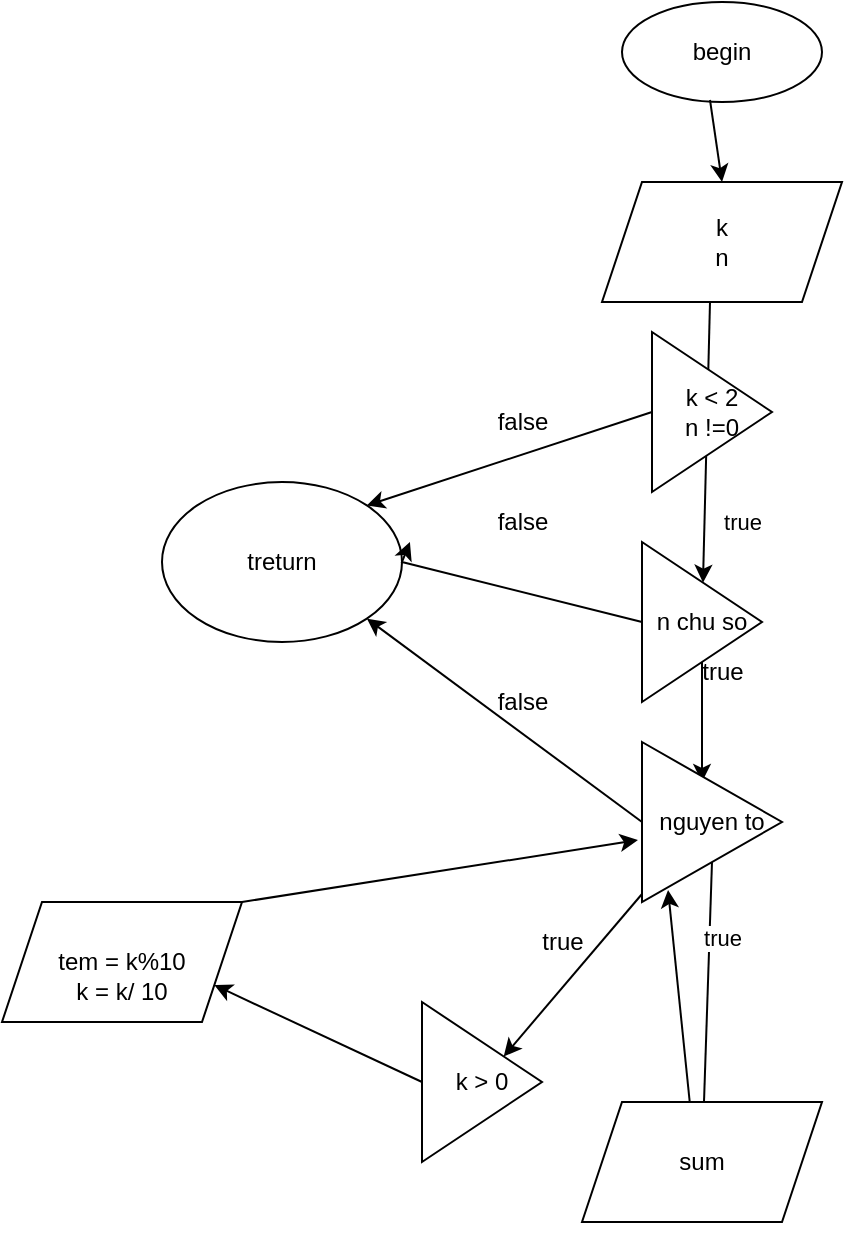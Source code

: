 <mxfile version="20.0.4" type="github">
  <diagram id="Mpy_rAd_3IN7cKNMjPZA" name="Page-1">
    <mxGraphModel dx="1421" dy="796" grid="1" gridSize="10" guides="1" tooltips="1" connect="1" arrows="1" fold="1" page="1" pageScale="1" pageWidth="850" pageHeight="1100" math="0" shadow="0">
      <root>
        <mxCell id="0" />
        <mxCell id="1" parent="0" />
        <mxCell id="m7JIK4brSjCZJ4KhSL0T-1" value="begin" style="ellipse;whiteSpace=wrap;html=1;" vertex="1" parent="1">
          <mxGeometry x="320" y="160" width="100" height="50" as="geometry" />
        </mxCell>
        <mxCell id="m7JIK4brSjCZJ4KhSL0T-2" value="k&lt;br&gt;n" style="shape=parallelogram;perimeter=parallelogramPerimeter;whiteSpace=wrap;html=1;fixedSize=1;" vertex="1" parent="1">
          <mxGeometry x="310" y="250" width="120" height="60" as="geometry" />
        </mxCell>
        <mxCell id="m7JIK4brSjCZJ4KhSL0T-3" value="n chu so" style="triangle;whiteSpace=wrap;html=1;" vertex="1" parent="1">
          <mxGeometry x="330" y="430" width="60" height="80" as="geometry" />
        </mxCell>
        <mxCell id="m7JIK4brSjCZJ4KhSL0T-4" value="" style="endArrow=classic;html=1;rounded=0;exitX=0.45;exitY=1;exitDx=0;exitDy=0;exitPerimeter=0;" edge="1" parent="1" source="m7JIK4brSjCZJ4KhSL0T-2" target="m7JIK4brSjCZJ4KhSL0T-3">
          <mxGeometry width="50" height="50" relative="1" as="geometry">
            <mxPoint x="400" y="430" as="sourcePoint" />
            <mxPoint x="450" y="380" as="targetPoint" />
          </mxGeometry>
        </mxCell>
        <mxCell id="m7JIK4brSjCZJ4KhSL0T-31" value="true" style="edgeLabel;html=1;align=center;verticalAlign=middle;resizable=0;points=[];" vertex="1" connectable="0" parent="m7JIK4brSjCZJ4KhSL0T-4">
          <mxGeometry x="0.41" y="2" relative="1" as="geometry">
            <mxPoint x="16" y="11" as="offset" />
          </mxGeometry>
        </mxCell>
        <mxCell id="m7JIK4brSjCZJ4KhSL0T-5" value="treturn" style="ellipse;whiteSpace=wrap;html=1;" vertex="1" parent="1">
          <mxGeometry x="90" y="400" width="120" height="80" as="geometry" />
        </mxCell>
        <mxCell id="m7JIK4brSjCZJ4KhSL0T-6" value="" style="endArrow=classic;html=1;rounded=0;exitX=0;exitY=0.5;exitDx=0;exitDy=0;entryX=1.033;entryY=0.375;entryDx=0;entryDy=0;entryPerimeter=0;" edge="1" parent="1" source="m7JIK4brSjCZJ4KhSL0T-3" target="m7JIK4brSjCZJ4KhSL0T-5">
          <mxGeometry width="50" height="50" relative="1" as="geometry">
            <mxPoint x="400" y="430" as="sourcePoint" />
            <mxPoint x="450" y="380" as="targetPoint" />
            <Array as="points">
              <mxPoint x="210" y="440" />
            </Array>
          </mxGeometry>
        </mxCell>
        <mxCell id="m7JIK4brSjCZJ4KhSL0T-7" value="" style="endArrow=classic;html=1;rounded=0;exitX=0.5;exitY=1;exitDx=0;exitDy=0;" edge="1" parent="1" source="m7JIK4brSjCZJ4KhSL0T-3">
          <mxGeometry width="50" height="50" relative="1" as="geometry">
            <mxPoint x="400" y="430" as="sourcePoint" />
            <mxPoint x="360" y="550" as="targetPoint" />
          </mxGeometry>
        </mxCell>
        <mxCell id="m7JIK4brSjCZJ4KhSL0T-8" value="nguyen to" style="triangle;whiteSpace=wrap;html=1;" vertex="1" parent="1">
          <mxGeometry x="330" y="530" width="70" height="80" as="geometry" />
        </mxCell>
        <mxCell id="m7JIK4brSjCZJ4KhSL0T-9" value="" style="endArrow=classic;html=1;rounded=0;exitX=0;exitY=0.5;exitDx=0;exitDy=0;entryX=1;entryY=1;entryDx=0;entryDy=0;" edge="1" parent="1" source="m7JIK4brSjCZJ4KhSL0T-8" target="m7JIK4brSjCZJ4KhSL0T-5">
          <mxGeometry width="50" height="50" relative="1" as="geometry">
            <mxPoint x="400" y="430" as="sourcePoint" />
            <mxPoint x="450" y="380" as="targetPoint" />
          </mxGeometry>
        </mxCell>
        <mxCell id="m7JIK4brSjCZJ4KhSL0T-10" value="" style="endArrow=classic;html=1;rounded=0;exitX=0.5;exitY=1;exitDx=0;exitDy=0;startArrow=none;entryX=0.186;entryY=0.925;entryDx=0;entryDy=0;entryPerimeter=0;" edge="1" parent="1" source="m7JIK4brSjCZJ4KhSL0T-12" target="m7JIK4brSjCZJ4KhSL0T-8">
          <mxGeometry width="50" height="50" relative="1" as="geometry">
            <mxPoint x="400" y="430" as="sourcePoint" />
            <mxPoint x="360" y="670" as="targetPoint" />
          </mxGeometry>
        </mxCell>
        <mxCell id="m7JIK4brSjCZJ4KhSL0T-12" value="sum" style="shape=parallelogram;perimeter=parallelogramPerimeter;whiteSpace=wrap;html=1;fixedSize=1;" vertex="1" parent="1">
          <mxGeometry x="300" y="710" width="120" height="60" as="geometry" />
        </mxCell>
        <mxCell id="m7JIK4brSjCZJ4KhSL0T-13" value="" style="endArrow=none;html=1;rounded=0;exitX=0.5;exitY=1;exitDx=0;exitDy=0;" edge="1" parent="1" source="m7JIK4brSjCZJ4KhSL0T-8" target="m7JIK4brSjCZJ4KhSL0T-12">
          <mxGeometry width="50" height="50" relative="1" as="geometry">
            <mxPoint x="365" y="590" as="sourcePoint" />
            <mxPoint x="360" y="670" as="targetPoint" />
          </mxGeometry>
        </mxCell>
        <mxCell id="m7JIK4brSjCZJ4KhSL0T-24" value="true" style="edgeLabel;html=1;align=center;verticalAlign=middle;resizable=0;points=[];" vertex="1" connectable="0" parent="m7JIK4brSjCZJ4KhSL0T-13">
          <mxGeometry x="-0.367" relative="1" as="geometry">
            <mxPoint x="6" as="offset" />
          </mxGeometry>
        </mxCell>
        <mxCell id="m7JIK4brSjCZJ4KhSL0T-17" value="&lt;br&gt;tem = k%10&lt;br&gt;k = k/ 10" style="shape=parallelogram;perimeter=parallelogramPerimeter;whiteSpace=wrap;html=1;fixedSize=1;" vertex="1" parent="1">
          <mxGeometry x="10" y="610" width="120" height="60" as="geometry" />
        </mxCell>
        <mxCell id="m7JIK4brSjCZJ4KhSL0T-18" value="k &amp;gt; 0" style="triangle;whiteSpace=wrap;html=1;" vertex="1" parent="1">
          <mxGeometry x="220" y="660" width="60" height="80" as="geometry" />
        </mxCell>
        <mxCell id="m7JIK4brSjCZJ4KhSL0T-19" value="" style="endArrow=classic;html=1;rounded=0;exitX=0;exitY=0.95;exitDx=0;exitDy=0;exitPerimeter=0;" edge="1" parent="1" source="m7JIK4brSjCZJ4KhSL0T-8" target="m7JIK4brSjCZJ4KhSL0T-18">
          <mxGeometry width="50" height="50" relative="1" as="geometry">
            <mxPoint x="400" y="400" as="sourcePoint" />
            <mxPoint x="450" y="350" as="targetPoint" />
          </mxGeometry>
        </mxCell>
        <mxCell id="m7JIK4brSjCZJ4KhSL0T-20" value="" style="endArrow=classic;html=1;rounded=0;exitX=0;exitY=0.5;exitDx=0;exitDy=0;entryX=1;entryY=0.75;entryDx=0;entryDy=0;" edge="1" parent="1" source="m7JIK4brSjCZJ4KhSL0T-18" target="m7JIK4brSjCZJ4KhSL0T-17">
          <mxGeometry width="50" height="50" relative="1" as="geometry">
            <mxPoint x="400" y="400" as="sourcePoint" />
            <mxPoint x="450" y="350" as="targetPoint" />
          </mxGeometry>
        </mxCell>
        <mxCell id="m7JIK4brSjCZJ4KhSL0T-21" value="" style="endArrow=classic;html=1;rounded=0;exitX=1;exitY=0;exitDx=0;exitDy=0;entryX=-0.029;entryY=0.613;entryDx=0;entryDy=0;entryPerimeter=0;" edge="1" parent="1" source="m7JIK4brSjCZJ4KhSL0T-17" target="m7JIK4brSjCZJ4KhSL0T-8">
          <mxGeometry width="50" height="50" relative="1" as="geometry">
            <mxPoint x="400" y="400" as="sourcePoint" />
            <mxPoint x="450" y="350" as="targetPoint" />
          </mxGeometry>
        </mxCell>
        <mxCell id="m7JIK4brSjCZJ4KhSL0T-22" value="false" style="text;html=1;align=center;verticalAlign=middle;resizable=0;points=[];autosize=1;strokeColor=none;fillColor=none;" vertex="1" parent="1">
          <mxGeometry x="245" y="405" width="50" height="30" as="geometry" />
        </mxCell>
        <mxCell id="m7JIK4brSjCZJ4KhSL0T-23" value="true" style="text;html=1;align=center;verticalAlign=middle;resizable=0;points=[];autosize=1;strokeColor=none;fillColor=none;" vertex="1" parent="1">
          <mxGeometry x="350" y="480" width="40" height="30" as="geometry" />
        </mxCell>
        <mxCell id="m7JIK4brSjCZJ4KhSL0T-25" value="false" style="text;html=1;align=center;verticalAlign=middle;resizable=0;points=[];autosize=1;strokeColor=none;fillColor=none;" vertex="1" parent="1">
          <mxGeometry x="245" y="495" width="50" height="30" as="geometry" />
        </mxCell>
        <mxCell id="m7JIK4brSjCZJ4KhSL0T-26" value="true" style="text;html=1;align=center;verticalAlign=middle;resizable=0;points=[];autosize=1;strokeColor=none;fillColor=none;" vertex="1" parent="1">
          <mxGeometry x="270" y="615" width="40" height="30" as="geometry" />
        </mxCell>
        <mxCell id="m7JIK4brSjCZJ4KhSL0T-27" value="" style="endArrow=classic;html=1;rounded=0;exitX=0.44;exitY=0.98;exitDx=0;exitDy=0;exitPerimeter=0;entryX=0.5;entryY=0;entryDx=0;entryDy=0;" edge="1" parent="1" source="m7JIK4brSjCZJ4KhSL0T-1" target="m7JIK4brSjCZJ4KhSL0T-2">
          <mxGeometry width="50" height="50" relative="1" as="geometry">
            <mxPoint x="400" y="400" as="sourcePoint" />
            <mxPoint x="450" y="350" as="targetPoint" />
          </mxGeometry>
        </mxCell>
        <mxCell id="m7JIK4brSjCZJ4KhSL0T-28" value="k &amp;lt; 2&lt;br&gt;n !=0" style="triangle;whiteSpace=wrap;html=1;" vertex="1" parent="1">
          <mxGeometry x="335" y="325" width="60" height="80" as="geometry" />
        </mxCell>
        <mxCell id="m7JIK4brSjCZJ4KhSL0T-29" value="" style="endArrow=classic;html=1;rounded=0;exitX=0;exitY=0.5;exitDx=0;exitDy=0;entryX=1;entryY=0;entryDx=0;entryDy=0;" edge="1" parent="1" source="m7JIK4brSjCZJ4KhSL0T-28" target="m7JIK4brSjCZJ4KhSL0T-5">
          <mxGeometry width="50" height="50" relative="1" as="geometry">
            <mxPoint x="400" y="400" as="sourcePoint" />
            <mxPoint x="450" y="350" as="targetPoint" />
          </mxGeometry>
        </mxCell>
        <mxCell id="m7JIK4brSjCZJ4KhSL0T-30" value="false" style="text;html=1;align=center;verticalAlign=middle;resizable=0;points=[];autosize=1;strokeColor=none;fillColor=none;" vertex="1" parent="1">
          <mxGeometry x="245" y="355" width="50" height="30" as="geometry" />
        </mxCell>
      </root>
    </mxGraphModel>
  </diagram>
</mxfile>
